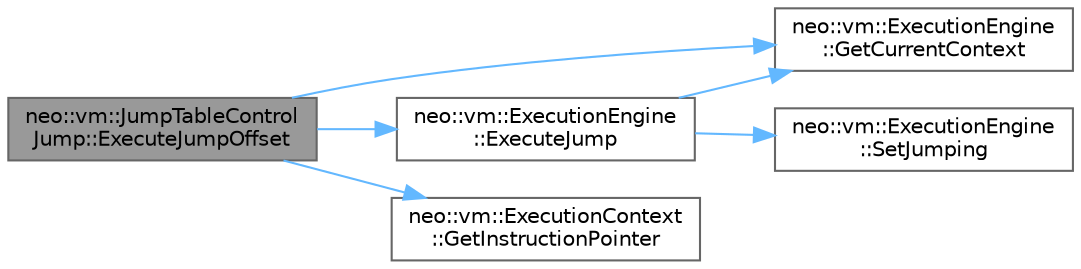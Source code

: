 digraph "neo::vm::JumpTableControlJump::ExecuteJumpOffset"
{
 // LATEX_PDF_SIZE
  bgcolor="transparent";
  edge [fontname=Helvetica,fontsize=10,labelfontname=Helvetica,labelfontsize=10];
  node [fontname=Helvetica,fontsize=10,shape=box,height=0.2,width=0.4];
  rankdir="LR";
  Node1 [id="Node000001",label="neo::vm::JumpTableControl\lJump::ExecuteJumpOffset",height=0.2,width=0.4,color="gray40", fillcolor="grey60", style="filled", fontcolor="black",tooltip=" "];
  Node1 -> Node2 [id="edge1_Node000001_Node000002",color="steelblue1",style="solid",tooltip=" "];
  Node2 [id="Node000002",label="neo::vm::ExecutionEngine\l::ExecuteJump",height=0.2,width=0.4,color="grey40", fillcolor="white", style="filled",URL="$classneo_1_1vm_1_1_execution_engine.html#a9c1f5ae18961a2b8d61b7f95e28ffbaa",tooltip="Executes a jump operation."];
  Node2 -> Node3 [id="edge2_Node000002_Node000003",color="steelblue1",style="solid",tooltip=" "];
  Node3 [id="Node000003",label="neo::vm::ExecutionEngine\l::GetCurrentContext",height=0.2,width=0.4,color="grey40", fillcolor="white", style="filled",URL="$classneo_1_1vm_1_1_execution_engine.html#a8301f5b182f15a7c9302c1b65cbf9220",tooltip="Gets the current context."];
  Node2 -> Node4 [id="edge3_Node000002_Node000004",color="steelblue1",style="solid",tooltip=" "];
  Node4 [id="Node000004",label="neo::vm::ExecutionEngine\l::SetJumping",height=0.2,width=0.4,color="grey40", fillcolor="white", style="filled",URL="$classneo_1_1vm_1_1_execution_engine.html#ae90860e6f9f9747ba4b863b0d364db25",tooltip="Sets the jumping flag."];
  Node1 -> Node3 [id="edge4_Node000001_Node000003",color="steelblue1",style="solid",tooltip=" "];
  Node1 -> Node5 [id="edge5_Node000001_Node000005",color="steelblue1",style="solid",tooltip=" "];
  Node5 [id="Node000005",label="neo::vm::ExecutionContext\l::GetInstructionPointer",height=0.2,width=0.4,color="grey40", fillcolor="white", style="filled",URL="$classneo_1_1vm_1_1_execution_context.html#aa549d6eff2b85a9e6c66a442037b3144",tooltip="Gets the instruction pointer."];
}
